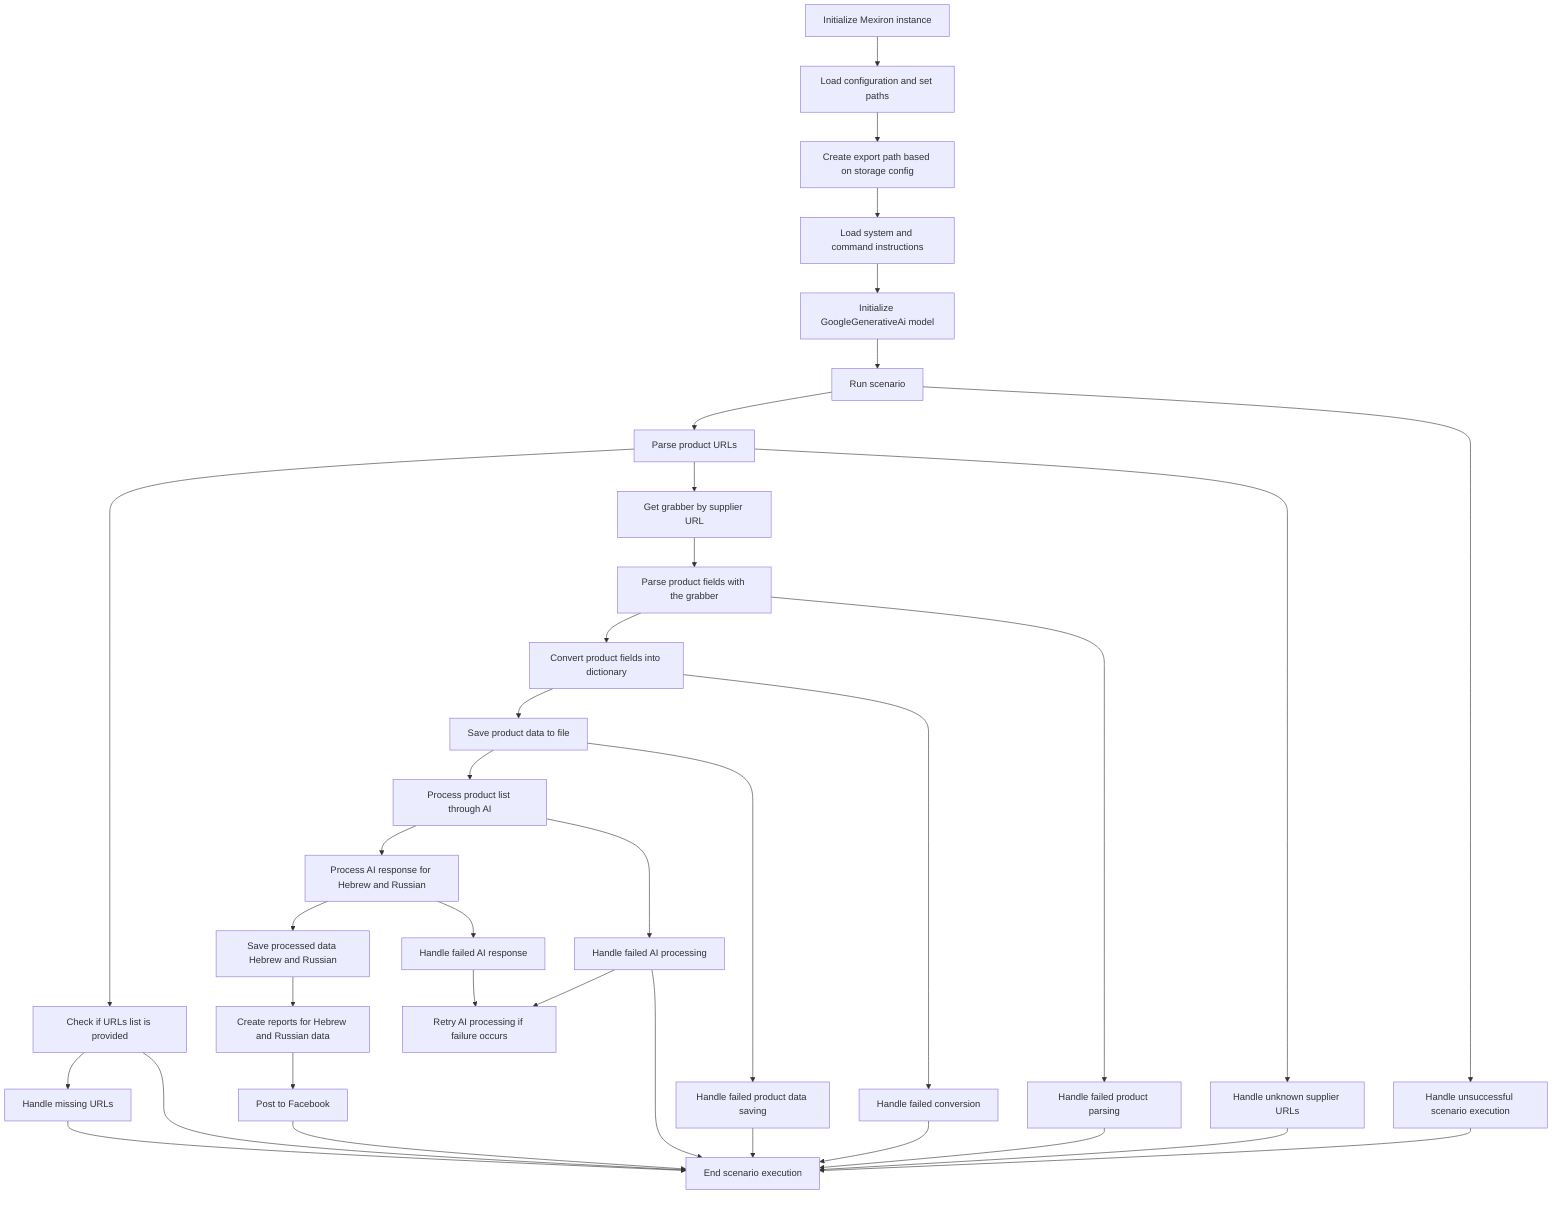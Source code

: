 flowchart TD
    InitMexiron[Initialize Mexiron instance] --> LoadConfig[Load configuration and set paths]
    LoadConfig --> CreateExportPath[Create export path based on storage config]
    CreateExportPath --> LoadInstructions[Load system and command instructions]
    LoadInstructions --> InitializeAI[Initialize GoogleGenerativeAi model]
    InitializeAI --> RunScenario[Run scenario]
    RunScenario --> ParseURLs[Parse product URLs]
    ParseURLs --> CheckURLs[Check if URLs list is provided]
    CheckURLs --> HandleMissingURLs[Handle missing URLs]
    ParseURLs --> GetGrabber[Get grabber by supplier URL]
    GetGrabber --> ParseFields[Parse product fields with the grabber]
    ParseFields --> ConvertToDict[Convert product fields into dictionary]
    ConvertToDict --> SaveToFile[Save product data to file]
    SaveToFile --> ProcessWithAI[Process product list through AI]
    ProcessWithAI --> HandleAIResponse[Process AI response for Hebrew and Russian]
    HandleAIResponse --> SaveProcessedData[Save processed data Hebrew and Russian]
    SaveProcessedData --> GenerateReports[Create reports for Hebrew and Russian data]
    GenerateReports --> PostToFacebook[Post to Facebook]
    PostToFacebook --> EndScenario[End scenario execution]
    RunScenario --> HandleScenarioFailure[Handle unsuccessful scenario execution]
    HandleScenarioFailure --> EndScenario
    ParseFields --> HandleParseFailure[Handle failed product parsing]
    ConvertToDict --> HandleConversionFailure[Handle failed conversion]
    SaveToFile --> HandleSaveFailure[Handle failed product data saving]
    ProcessWithAI --> HandleAIProcessingFailure[Handle failed AI processing]
    HandleAIProcessingFailure --> RetryAI[Retry AI processing if failure occurs]
    HandleAIResponse --> HandleAIResponseFailure[Handle failed AI response]
    HandleAIResponseFailure --> RetryAI
    ParseURLs --> HandleUnknownSupplierURLs[Handle unknown supplier URLs]
    HandleUnknownSupplierURLs --> EndScenario
    HandleMissingURLs --> EndScenario
    CheckURLs --> EndScenario
    HandleParseFailure --> EndScenario
    HandleConversionFailure --> EndScenario
    HandleSaveFailure --> EndScenario
    HandleAIProcessingFailure --> EndScenario